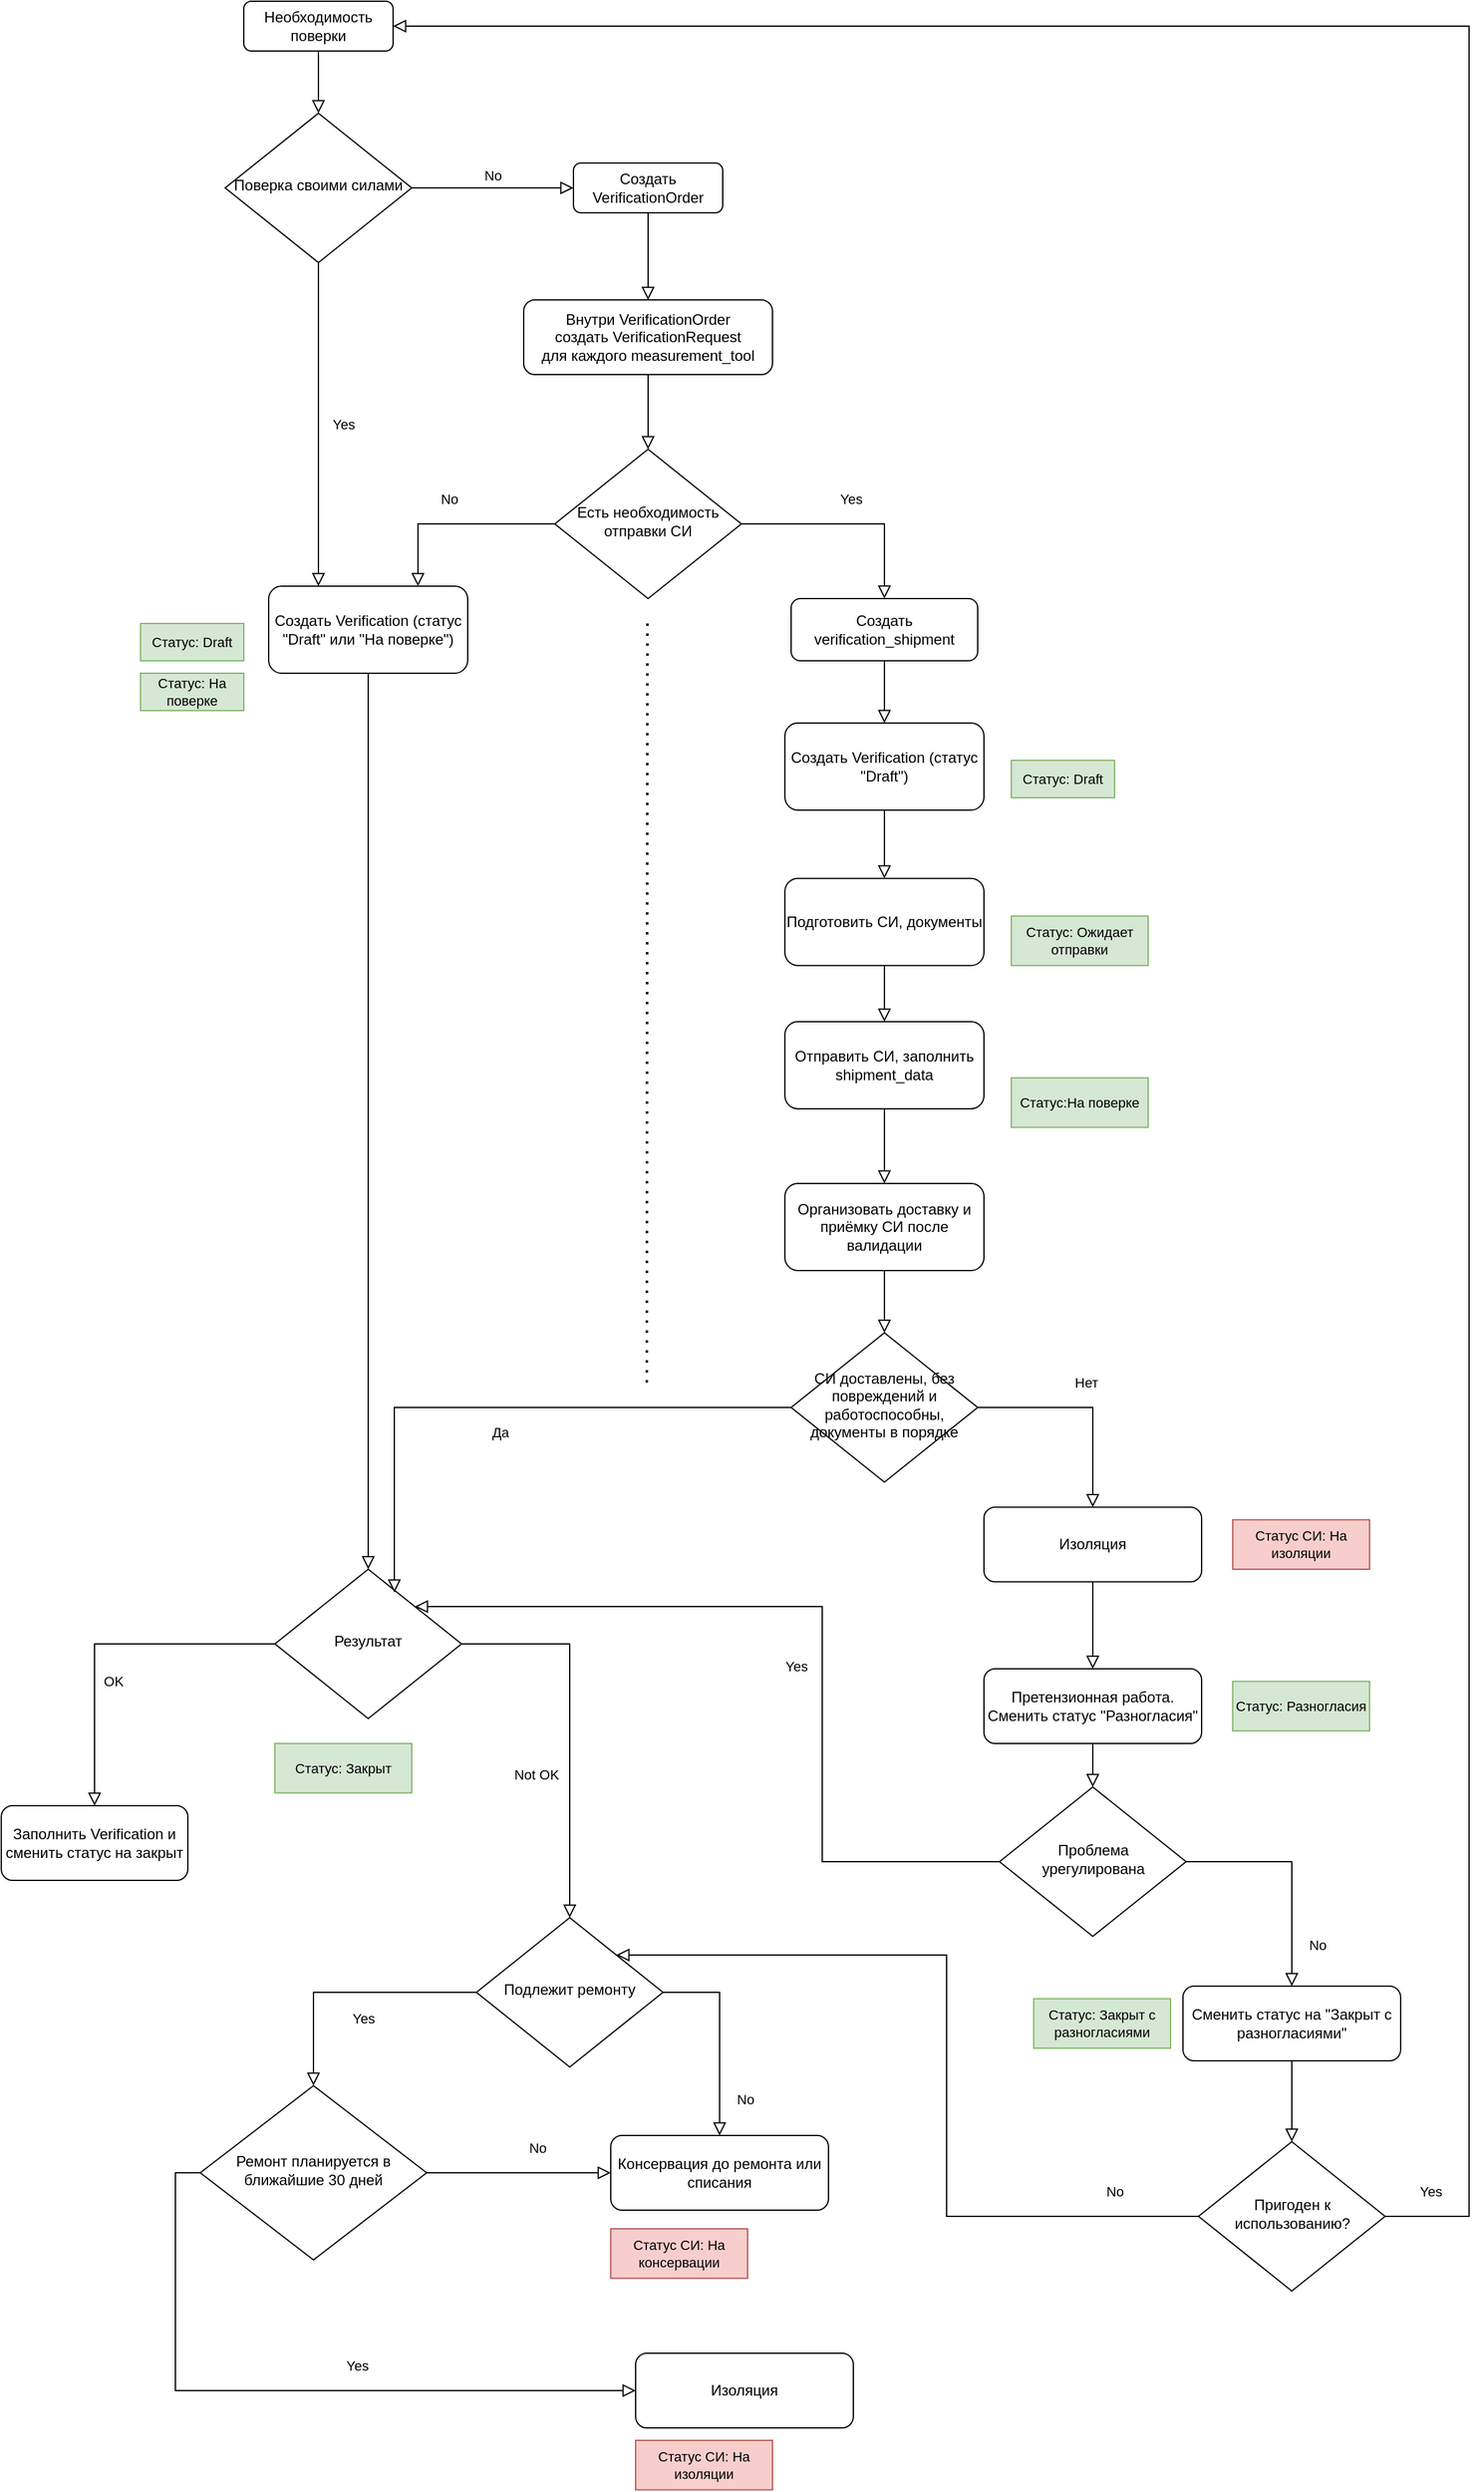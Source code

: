 <mxfile version="20.2.3" type="device"><diagram id="C5RBs43oDa-KdzZeNtuy" name="Page-1"><mxGraphModel dx="1961" dy="687" grid="1" gridSize="10" guides="1" tooltips="1" connect="1" arrows="1" fold="1" page="1" pageScale="1" pageWidth="827" pageHeight="1169" math="0" shadow="0"><root><mxCell id="WIyWlLk6GJQsqaUBKTNV-0"/><mxCell id="WIyWlLk6GJQsqaUBKTNV-1" parent="WIyWlLk6GJQsqaUBKTNV-0"/><mxCell id="WIyWlLk6GJQsqaUBKTNV-2" value="" style="rounded=0;html=1;jettySize=auto;orthogonalLoop=1;fontSize=11;endArrow=block;endFill=0;endSize=8;strokeWidth=1;shadow=0;labelBackgroundColor=none;edgeStyle=orthogonalEdgeStyle;" parent="WIyWlLk6GJQsqaUBKTNV-1" source="WIyWlLk6GJQsqaUBKTNV-3" target="WIyWlLk6GJQsqaUBKTNV-6" edge="1"><mxGeometry relative="1" as="geometry"/></mxCell><mxCell id="WIyWlLk6GJQsqaUBKTNV-3" value="Необходимость поверки" style="rounded=1;whiteSpace=wrap;html=1;fontSize=12;glass=0;strokeWidth=1;shadow=0;" parent="WIyWlLk6GJQsqaUBKTNV-1" vertex="1"><mxGeometry x="115" y="10" width="120" height="40" as="geometry"/></mxCell><mxCell id="WIyWlLk6GJQsqaUBKTNV-4" value="Yes" style="rounded=0;html=1;jettySize=auto;orthogonalLoop=1;fontSize=11;endArrow=block;endFill=0;endSize=8;strokeWidth=1;shadow=0;labelBackgroundColor=none;edgeStyle=orthogonalEdgeStyle;entryX=0.25;entryY=0;entryDx=0;entryDy=0;" parent="WIyWlLk6GJQsqaUBKTNV-1" source="WIyWlLk6GJQsqaUBKTNV-6" target="WIyWlLk6GJQsqaUBKTNV-11" edge="1"><mxGeometry y="20" relative="1" as="geometry"><mxPoint as="offset"/><mxPoint x="220" y="290" as="targetPoint"/></mxGeometry></mxCell><mxCell id="WIyWlLk6GJQsqaUBKTNV-5" value="No" style="edgeStyle=orthogonalEdgeStyle;rounded=0;html=1;jettySize=auto;orthogonalLoop=1;fontSize=11;endArrow=block;endFill=0;endSize=8;strokeWidth=1;shadow=0;labelBackgroundColor=none;" parent="WIyWlLk6GJQsqaUBKTNV-1" source="WIyWlLk6GJQsqaUBKTNV-6" target="WIyWlLk6GJQsqaUBKTNV-7" edge="1"><mxGeometry y="10" relative="1" as="geometry"><mxPoint as="offset"/></mxGeometry></mxCell><mxCell id="WIyWlLk6GJQsqaUBKTNV-6" value="Поверка своими силами" style="rhombus;whiteSpace=wrap;html=1;shadow=0;fontFamily=Helvetica;fontSize=12;align=center;strokeWidth=1;spacing=6;spacingTop=-4;" parent="WIyWlLk6GJQsqaUBKTNV-1" vertex="1"><mxGeometry x="100" y="100" width="150" height="120" as="geometry"/></mxCell><mxCell id="WIyWlLk6GJQsqaUBKTNV-7" value="Создать VerificationOrder" style="rounded=1;whiteSpace=wrap;html=1;fontSize=12;glass=0;strokeWidth=1;shadow=0;" parent="WIyWlLk6GJQsqaUBKTNV-1" vertex="1"><mxGeometry x="380" y="140" width="120" height="40" as="geometry"/></mxCell><mxCell id="WIyWlLk6GJQsqaUBKTNV-11" value="Создать Verification (статус &quot;Draft&quot; или &quot;На поверке&quot;)" style="rounded=1;whiteSpace=wrap;html=1;fontSize=12;glass=0;strokeWidth=1;shadow=0;" parent="WIyWlLk6GJQsqaUBKTNV-1" vertex="1"><mxGeometry x="135" y="480" width="160" height="70" as="geometry"/></mxCell><mxCell id="WIyWlLk6GJQsqaUBKTNV-12" value="Заполнить Verification и сменить статус на закрыт" style="rounded=1;whiteSpace=wrap;html=1;fontSize=12;glass=0;strokeWidth=1;shadow=0;" parent="WIyWlLk6GJQsqaUBKTNV-1" vertex="1"><mxGeometry x="-79.97" y="1460" width="150" height="60" as="geometry"/></mxCell><mxCell id="IrsNi3u9plFmU_Mw5-sa-1" value="Результат" style="rhombus;whiteSpace=wrap;html=1;shadow=0;fontFamily=Helvetica;fontSize=12;align=center;strokeWidth=1;spacing=6;spacingTop=-4;" parent="WIyWlLk6GJQsqaUBKTNV-1" vertex="1"><mxGeometry x="140.03" y="1270" width="150" height="120" as="geometry"/></mxCell><mxCell id="IrsNi3u9plFmU_Mw5-sa-7" value="" style="rounded=0;html=1;jettySize=auto;orthogonalLoop=1;fontSize=11;endArrow=block;endFill=0;endSize=8;strokeWidth=1;shadow=0;labelBackgroundColor=none;edgeStyle=orthogonalEdgeStyle;exitX=0.5;exitY=1;exitDx=0;exitDy=0;entryX=0.5;entryY=0;entryDx=0;entryDy=0;" parent="WIyWlLk6GJQsqaUBKTNV-1" source="WIyWlLk6GJQsqaUBKTNV-11" target="IrsNi3u9plFmU_Mw5-sa-1" edge="1"><mxGeometry relative="1" as="geometry"><mxPoint x="290" y="420" as="sourcePoint"/><mxPoint x="290" y="470" as="targetPoint"/></mxGeometry></mxCell><mxCell id="IrsNi3u9plFmU_Mw5-sa-9" value="OK" style="rounded=0;html=1;jettySize=auto;orthogonalLoop=1;fontSize=11;endArrow=block;endFill=0;endSize=8;strokeWidth=1;shadow=0;labelBackgroundColor=none;edgeStyle=orthogonalEdgeStyle;exitX=0;exitY=0.5;exitDx=0;exitDy=0;entryX=0.5;entryY=0;entryDx=0;entryDy=0;" parent="WIyWlLk6GJQsqaUBKTNV-1" source="IrsNi3u9plFmU_Mw5-sa-1" target="WIyWlLk6GJQsqaUBKTNV-12" edge="1"><mxGeometry x="0.273" y="15" relative="1" as="geometry"><mxPoint as="offset"/><mxPoint x="225" y="1300" as="sourcePoint"/><mxPoint x="215" y="1650" as="targetPoint"/></mxGeometry></mxCell><mxCell id="IrsNi3u9plFmU_Mw5-sa-13" value="Not OK" style="edgeStyle=orthogonalEdgeStyle;rounded=0;html=1;jettySize=auto;orthogonalLoop=1;fontSize=11;endArrow=block;endFill=0;endSize=8;strokeWidth=1;shadow=0;labelBackgroundColor=none;entryX=0.5;entryY=0;entryDx=0;entryDy=0;" parent="WIyWlLk6GJQsqaUBKTNV-1" source="IrsNi3u9plFmU_Mw5-sa-1" target="IrsNi3u9plFmU_Mw5-sa-15" edge="1"><mxGeometry x="0.251" y="-27" relative="1" as="geometry"><mxPoint as="offset"/><mxPoint x="370" y="1540" as="sourcePoint"/><mxPoint x="400" y="1580" as="targetPoint"/></mxGeometry></mxCell><mxCell id="IrsNi3u9plFmU_Mw5-sa-14" value="Консервация до ремонта или списания" style="rounded=1;whiteSpace=wrap;html=1;fontSize=12;glass=0;strokeWidth=1;shadow=0;" parent="WIyWlLk6GJQsqaUBKTNV-1" vertex="1"><mxGeometry x="410" y="1725" width="175" height="60" as="geometry"/></mxCell><mxCell id="IrsNi3u9plFmU_Mw5-sa-15" value="Подлежит ремонту" style="rhombus;whiteSpace=wrap;html=1;shadow=0;fontFamily=Helvetica;fontSize=12;align=center;strokeWidth=1;spacing=6;spacingTop=-4;" parent="WIyWlLk6GJQsqaUBKTNV-1" vertex="1"><mxGeometry x="302" y="1550" width="150" height="120" as="geometry"/></mxCell><mxCell id="IrsNi3u9plFmU_Mw5-sa-17" value="No" style="edgeStyle=orthogonalEdgeStyle;rounded=0;html=1;jettySize=auto;orthogonalLoop=1;fontSize=11;endArrow=block;endFill=0;endSize=8;strokeWidth=1;shadow=0;labelBackgroundColor=none;exitX=1;exitY=0.5;exitDx=0;exitDy=0;entryX=0.5;entryY=0;entryDx=0;entryDy=0;" parent="WIyWlLk6GJQsqaUBKTNV-1" source="IrsNi3u9plFmU_Mw5-sa-15" target="IrsNi3u9plFmU_Mw5-sa-14" edge="1"><mxGeometry x="0.639" y="20" relative="1" as="geometry"><mxPoint as="offset"/><mxPoint x="320" y="1710" as="sourcePoint"/><mxPoint x="392" y="1750" as="targetPoint"/></mxGeometry></mxCell><mxCell id="IrsNi3u9plFmU_Mw5-sa-18" value="Yes" style="edgeStyle=orthogonalEdgeStyle;rounded=0;html=1;jettySize=auto;orthogonalLoop=1;fontSize=11;endArrow=block;endFill=0;endSize=8;strokeWidth=1;shadow=0;labelBackgroundColor=none;" parent="WIyWlLk6GJQsqaUBKTNV-1" source="IrsNi3u9plFmU_Mw5-sa-15" target="IrsNi3u9plFmU_Mw5-sa-19" edge="1"><mxGeometry x="-0.111" y="21" relative="1" as="geometry"><mxPoint as="offset"/><mxPoint x="212" y="1770" as="sourcePoint"/><mxPoint x="222" y="1790" as="targetPoint"/></mxGeometry></mxCell><mxCell id="IrsNi3u9plFmU_Mw5-sa-19" value="Ремонт планируется в ближайшие 30 дней" style="rhombus;whiteSpace=wrap;html=1;shadow=0;fontFamily=Helvetica;fontSize=12;align=center;strokeWidth=1;spacing=6;spacingTop=-4;" parent="WIyWlLk6GJQsqaUBKTNV-1" vertex="1"><mxGeometry x="80" y="1685" width="182" height="140" as="geometry"/></mxCell><mxCell id="IrsNi3u9plFmU_Mw5-sa-24" value="Yes" style="edgeStyle=orthogonalEdgeStyle;rounded=0;html=1;jettySize=auto;orthogonalLoop=1;fontSize=11;endArrow=block;endFill=0;endSize=8;strokeWidth=1;shadow=0;labelBackgroundColor=none;exitX=0;exitY=0.5;exitDx=0;exitDy=0;entryX=0;entryY=0.5;entryDx=0;entryDy=0;" parent="WIyWlLk6GJQsqaUBKTNV-1" source="IrsNi3u9plFmU_Mw5-sa-19" target="IrsNi3u9plFmU_Mw5-sa-26" edge="1"><mxGeometry x="0.205" y="20" relative="1" as="geometry"><mxPoint as="offset"/><mxPoint x="232" y="1930" as="sourcePoint"/><mxPoint x="132" y="1990" as="targetPoint"/></mxGeometry></mxCell><mxCell id="IrsNi3u9plFmU_Mw5-sa-25" value="No" style="edgeStyle=orthogonalEdgeStyle;rounded=0;html=1;jettySize=auto;orthogonalLoop=1;fontSize=11;endArrow=block;endFill=0;endSize=8;strokeWidth=1;shadow=0;labelBackgroundColor=none;exitX=1;exitY=0.5;exitDx=0;exitDy=0;entryX=0;entryY=0.5;entryDx=0;entryDy=0;" parent="WIyWlLk6GJQsqaUBKTNV-1" source="IrsNi3u9plFmU_Mw5-sa-19" target="IrsNi3u9plFmU_Mw5-sa-14" edge="1"><mxGeometry x="0.205" y="20" relative="1" as="geometry"><mxPoint as="offset"/><mxPoint x="391" y="1940" as="sourcePoint"/><mxPoint x="292" y="1990" as="targetPoint"/></mxGeometry></mxCell><mxCell id="IrsNi3u9plFmU_Mw5-sa-26" value="Изоляция" style="rounded=1;whiteSpace=wrap;html=1;fontSize=12;glass=0;strokeWidth=1;shadow=0;" parent="WIyWlLk6GJQsqaUBKTNV-1" vertex="1"><mxGeometry x="430" y="1900" width="175" height="60" as="geometry"/></mxCell><mxCell id="NWPuZe0-u7FdvO_SDzyc-0" value="Есть необходимость отправки СИ" style="rhombus;whiteSpace=wrap;html=1;shadow=0;fontFamily=Helvetica;fontSize=12;align=center;strokeWidth=1;spacing=6;spacingTop=-4;" parent="WIyWlLk6GJQsqaUBKTNV-1" vertex="1"><mxGeometry x="365" y="370" width="150" height="120" as="geometry"/></mxCell><mxCell id="NWPuZe0-u7FdvO_SDzyc-2" value="No" style="edgeStyle=orthogonalEdgeStyle;rounded=0;html=1;jettySize=auto;orthogonalLoop=1;fontSize=11;endArrow=block;endFill=0;endSize=8;strokeWidth=1;shadow=0;labelBackgroundColor=none;exitX=0;exitY=0.5;exitDx=0;exitDy=0;entryX=0.75;entryY=0;entryDx=0;entryDy=0;" parent="WIyWlLk6GJQsqaUBKTNV-1" source="NWPuZe0-u7FdvO_SDzyc-0" target="WIyWlLk6GJQsqaUBKTNV-11" edge="1"><mxGeometry x="0.063" y="-20" relative="1" as="geometry"><mxPoint as="offset"/><mxPoint x="313" y="410" as="sourcePoint"/><mxPoint x="398" y="410" as="targetPoint"/></mxGeometry></mxCell><mxCell id="NWPuZe0-u7FdvO_SDzyc-3" value="Yes" style="rounded=0;html=1;jettySize=auto;orthogonalLoop=1;fontSize=11;endArrow=block;endFill=0;endSize=8;strokeWidth=1;shadow=0;labelBackgroundColor=none;edgeStyle=orthogonalEdgeStyle;entryX=0.5;entryY=0;entryDx=0;entryDy=0;" parent="WIyWlLk6GJQsqaUBKTNV-1" source="NWPuZe0-u7FdvO_SDzyc-0" target="NWPuZe0-u7FdvO_SDzyc-5" edge="1"><mxGeometry y="20" relative="1" as="geometry"><mxPoint as="offset"/><mxPoint x="735.5" y="585" as="targetPoint"/><mxPoint x="758.5" y="535" as="sourcePoint"/></mxGeometry></mxCell><mxCell id="NWPuZe0-u7FdvO_SDzyc-5" value="Создать verification_shipment" style="rounded=1;whiteSpace=wrap;html=1;fontSize=12;glass=0;strokeWidth=1;shadow=0;" parent="WIyWlLk6GJQsqaUBKTNV-1" vertex="1"><mxGeometry x="555" y="490" width="150" height="50" as="geometry"/></mxCell><mxCell id="NWPuZe0-u7FdvO_SDzyc-7" value="" style="rounded=0;html=1;jettySize=auto;orthogonalLoop=1;fontSize=11;endArrow=block;endFill=0;endSize=8;strokeWidth=1;shadow=0;labelBackgroundColor=none;edgeStyle=orthogonalEdgeStyle;" parent="WIyWlLk6GJQsqaUBKTNV-1" source="NWPuZe0-u7FdvO_SDzyc-5" target="Ezww3RQB-s3_Kbb7Q-9G-2" edge="1"><mxGeometry relative="1" as="geometry"><mxPoint x="203.5" y="635" as="sourcePoint"/><mxPoint x="418.5" y="590" as="targetPoint"/></mxGeometry></mxCell><mxCell id="NWPuZe0-u7FdvO_SDzyc-8" value="&lt;div&gt;Внутри VerificationOrder&lt;/div&gt;&lt;div&gt;создать VerificationRequest&lt;/div&gt;&lt;div&gt;для каждого measurement_tool&lt;/div&gt;" style="rounded=1;whiteSpace=wrap;html=1;fontSize=12;glass=0;strokeWidth=1;shadow=0;" parent="WIyWlLk6GJQsqaUBKTNV-1" vertex="1"><mxGeometry x="340" y="250" width="200" height="60" as="geometry"/></mxCell><mxCell id="NWPuZe0-u7FdvO_SDzyc-9" value="" style="rounded=0;html=1;jettySize=auto;orthogonalLoop=1;fontSize=11;endArrow=block;endFill=0;endSize=8;strokeWidth=1;shadow=0;labelBackgroundColor=none;edgeStyle=orthogonalEdgeStyle;" parent="WIyWlLk6GJQsqaUBKTNV-1" source="WIyWlLk6GJQsqaUBKTNV-7" target="NWPuZe0-u7FdvO_SDzyc-8" edge="1"><mxGeometry relative="1" as="geometry"><mxPoint x="564" y="220" as="sourcePoint"/><mxPoint x="457.5" y="220" as="targetPoint"/></mxGeometry></mxCell><mxCell id="NWPuZe0-u7FdvO_SDzyc-11" value="" style="rounded=0;html=1;jettySize=auto;orthogonalLoop=1;fontSize=11;endArrow=block;endFill=0;endSize=8;strokeWidth=1;shadow=0;labelBackgroundColor=none;edgeStyle=orthogonalEdgeStyle;" parent="WIyWlLk6GJQsqaUBKTNV-1" source="NWPuZe0-u7FdvO_SDzyc-8" target="NWPuZe0-u7FdvO_SDzyc-0" edge="1"><mxGeometry relative="1" as="geometry"><mxPoint x="510" y="170" as="sourcePoint"/><mxPoint x="590.0" y="170" as="targetPoint"/></mxGeometry></mxCell><mxCell id="Ezww3RQB-s3_Kbb7Q-9G-0" value="Статус: Draft" style="rounded=0;whiteSpace=wrap;html=1;fillColor=#d5e8d4;strokeColor=#82b366;fontSize=11;" parent="WIyWlLk6GJQsqaUBKTNV-1" vertex="1"><mxGeometry x="32" y="510" width="83" height="30" as="geometry"/></mxCell><mxCell id="Ezww3RQB-s3_Kbb7Q-9G-2" value="Создать Verification (статус &quot;Draft&quot;)" style="rounded=1;whiteSpace=wrap;html=1;fontSize=12;glass=0;strokeWidth=1;shadow=0;" parent="WIyWlLk6GJQsqaUBKTNV-1" vertex="1"><mxGeometry x="550" y="590" width="160" height="70" as="geometry"/></mxCell><mxCell id="Ezww3RQB-s3_Kbb7Q-9G-3" value="" style="endArrow=none;dashed=1;html=1;dashPattern=1 3;strokeWidth=2;rounded=0;fontSize=11;" parent="WIyWlLk6GJQsqaUBKTNV-1" edge="1"><mxGeometry width="50" height="50" relative="1" as="geometry"><mxPoint x="439" y="1120" as="sourcePoint"/><mxPoint x="439.44" y="510" as="targetPoint"/></mxGeometry></mxCell><mxCell id="Ezww3RQB-s3_Kbb7Q-9G-4" value="Статус: На поверке" style="rounded=0;whiteSpace=wrap;html=1;fillColor=#d5e8d4;strokeColor=#82b366;fontSize=11;" parent="WIyWlLk6GJQsqaUBKTNV-1" vertex="1"><mxGeometry x="32" y="550" width="83" height="30" as="geometry"/></mxCell><mxCell id="Ezww3RQB-s3_Kbb7Q-9G-6" value="Статус: Ожидает отправки" style="rounded=0;whiteSpace=wrap;html=1;fillColor=#d5e8d4;strokeColor=#82b366;fontSize=11;" parent="WIyWlLk6GJQsqaUBKTNV-1" vertex="1"><mxGeometry x="732" y="745.12" width="110" height="39.76" as="geometry"/></mxCell><mxCell id="Ezww3RQB-s3_Kbb7Q-9G-7" value="Подготовить СИ, документы" style="rounded=1;whiteSpace=wrap;html=1;fontSize=12;glass=0;strokeWidth=1;shadow=0;" parent="WIyWlLk6GJQsqaUBKTNV-1" vertex="1"><mxGeometry x="550" y="714.88" width="160" height="70" as="geometry"/></mxCell><mxCell id="Ezww3RQB-s3_Kbb7Q-9G-9" value="" style="rounded=0;html=1;jettySize=auto;orthogonalLoop=1;fontSize=11;endArrow=block;endFill=0;endSize=8;strokeWidth=1;shadow=0;labelBackgroundColor=none;edgeStyle=orthogonalEdgeStyle;" parent="WIyWlLk6GJQsqaUBKTNV-1" source="Ezww3RQB-s3_Kbb7Q-9G-2" target="Ezww3RQB-s3_Kbb7Q-9G-7" edge="1"><mxGeometry relative="1" as="geometry"><mxPoint x="225" y="635" as="sourcePoint"/><mxPoint x="225" y="1055" as="targetPoint"/></mxGeometry></mxCell><mxCell id="Ezww3RQB-s3_Kbb7Q-9G-10" value="Статус:На поверке" style="rounded=0;whiteSpace=wrap;html=1;fillColor=#d5e8d4;strokeColor=#82b366;fontSize=11;" parent="WIyWlLk6GJQsqaUBKTNV-1" vertex="1"><mxGeometry x="732" y="875.12" width="110" height="39.76" as="geometry"/></mxCell><mxCell id="Ezww3RQB-s3_Kbb7Q-9G-12" value="Статус: Draft" style="rounded=0;whiteSpace=wrap;html=1;fillColor=#d5e8d4;strokeColor=#82b366;fontSize=11;" parent="WIyWlLk6GJQsqaUBKTNV-1" vertex="1"><mxGeometry x="732" y="620" width="83" height="30" as="geometry"/></mxCell><mxCell id="Ezww3RQB-s3_Kbb7Q-9G-13" value="Отправить СИ, заполнить shipment_data" style="rounded=1;whiteSpace=wrap;html=1;fontSize=12;glass=0;strokeWidth=1;shadow=0;" parent="WIyWlLk6GJQsqaUBKTNV-1" vertex="1"><mxGeometry x="550" y="830" width="160" height="70" as="geometry"/></mxCell><mxCell id="Ezww3RQB-s3_Kbb7Q-9G-14" value="" style="rounded=0;html=1;jettySize=auto;orthogonalLoop=1;fontSize=11;endArrow=block;endFill=0;endSize=8;strokeWidth=1;shadow=0;labelBackgroundColor=none;edgeStyle=orthogonalEdgeStyle;" parent="WIyWlLk6GJQsqaUBKTNV-1" source="Ezww3RQB-s3_Kbb7Q-9G-7" target="Ezww3RQB-s3_Kbb7Q-9G-13" edge="1"><mxGeometry relative="1" as="geometry"><mxPoint x="430.0" y="635" as="sourcePoint"/><mxPoint x="430.0" y="705" as="targetPoint"/></mxGeometry></mxCell><mxCell id="Ezww3RQB-s3_Kbb7Q-9G-18" value="" style="rounded=0;html=1;jettySize=auto;orthogonalLoop=1;fontSize=11;endArrow=block;endFill=0;endSize=8;strokeWidth=1;shadow=0;labelBackgroundColor=none;edgeStyle=orthogonalEdgeStyle;" parent="WIyWlLk6GJQsqaUBKTNV-1" source="Ezww3RQB-s3_Kbb7Q-9G-13" edge="1"><mxGeometry relative="1" as="geometry"><mxPoint x="225" y="560" as="sourcePoint"/><mxPoint x="630" y="960.0" as="targetPoint"/></mxGeometry></mxCell><mxCell id="Ezww3RQB-s3_Kbb7Q-9G-19" value="Организовать доставку и приёмку СИ после валидации" style="rounded=1;whiteSpace=wrap;html=1;fontSize=12;glass=0;strokeWidth=1;shadow=0;" parent="WIyWlLk6GJQsqaUBKTNV-1" vertex="1"><mxGeometry x="550" y="960" width="160" height="70" as="geometry"/></mxCell><mxCell id="Ezww3RQB-s3_Kbb7Q-9G-20" value="СИ доставлены, без повреждений и работоспособны, документы в порядке" style="rhombus;whiteSpace=wrap;html=1;shadow=0;fontFamily=Helvetica;fontSize=12;align=center;strokeWidth=1;spacing=6;spacingTop=-4;" parent="WIyWlLk6GJQsqaUBKTNV-1" vertex="1"><mxGeometry x="555" y="1080" width="150" height="120" as="geometry"/></mxCell><mxCell id="Ezww3RQB-s3_Kbb7Q-9G-22" value="Да" style="rounded=0;html=1;jettySize=auto;orthogonalLoop=1;fontSize=11;endArrow=block;endFill=0;endSize=8;strokeWidth=1;shadow=0;labelBackgroundColor=none;edgeStyle=orthogonalEdgeStyle;entryX=0.64;entryY=0.156;entryDx=0;entryDy=0;entryPerimeter=0;" parent="WIyWlLk6GJQsqaUBKTNV-1" source="Ezww3RQB-s3_Kbb7Q-9G-20" target="IrsNi3u9plFmU_Mw5-sa-1" edge="1"><mxGeometry y="20" relative="1" as="geometry"><mxPoint as="offset"/><mxPoint x="630" y="1355.0" as="sourcePoint"/><mxPoint x="480" y="1200" as="targetPoint"/></mxGeometry></mxCell><mxCell id="Ezww3RQB-s3_Kbb7Q-9G-23" value="" style="rounded=0;html=1;jettySize=auto;orthogonalLoop=1;fontSize=11;endArrow=block;endFill=0;endSize=8;strokeWidth=1;shadow=0;labelBackgroundColor=none;edgeStyle=orthogonalEdgeStyle;" parent="WIyWlLk6GJQsqaUBKTNV-1" source="Ezww3RQB-s3_Kbb7Q-9G-19" target="Ezww3RQB-s3_Kbb7Q-9G-20" edge="1"><mxGeometry relative="1" as="geometry"><mxPoint x="305" y="1205" as="sourcePoint"/><mxPoint x="640.0" y="1205" as="targetPoint"/></mxGeometry></mxCell><mxCell id="Ezww3RQB-s3_Kbb7Q-9G-24" value="Нет" style="rounded=0;html=1;jettySize=auto;orthogonalLoop=1;fontSize=11;endArrow=block;endFill=0;endSize=8;strokeWidth=1;shadow=0;labelBackgroundColor=none;edgeStyle=orthogonalEdgeStyle;exitX=1;exitY=0.5;exitDx=0;exitDy=0;entryX=0.5;entryY=0;entryDx=0;entryDy=0;" parent="WIyWlLk6GJQsqaUBKTNV-1" source="Ezww3RQB-s3_Kbb7Q-9G-20" target="QsTDQtARPfXB_9OG6geg-2" edge="1"><mxGeometry y="20" relative="1" as="geometry"><mxPoint as="offset"/><mxPoint x="645.0" y="1355" as="sourcePoint"/><mxPoint x="798" y="1210" as="targetPoint"/></mxGeometry></mxCell><mxCell id="57FvAC4W3q10Dd6X4-_X-2" value="Статус: Закрыт" style="rounded=0;whiteSpace=wrap;html=1;fillColor=#d5e8d4;strokeColor=#82b366;fontSize=11;" parent="WIyWlLk6GJQsqaUBKTNV-1" vertex="1"><mxGeometry x="140" y="1410" width="110" height="39.76" as="geometry"/></mxCell><mxCell id="57FvAC4W3q10Dd6X4-_X-3" value="Статус: Разногласия" style="rounded=0;whiteSpace=wrap;html=1;fillColor=#d5e8d4;strokeColor=#82b366;fontSize=11;" parent="WIyWlLk6GJQsqaUBKTNV-1" vertex="1"><mxGeometry x="910" y="1360.12" width="110" height="39.76" as="geometry"/></mxCell><mxCell id="57FvAC4W3q10Dd6X4-_X-4" value="Претензионная работа. Сменить статус &quot;Разногласия&quot;" style="rounded=1;whiteSpace=wrap;html=1;fontSize=12;glass=0;strokeWidth=1;shadow=0;" parent="WIyWlLk6GJQsqaUBKTNV-1" vertex="1"><mxGeometry x="710" y="1350" width="175" height="60" as="geometry"/></mxCell><mxCell id="57FvAC4W3q10Dd6X4-_X-10" value="Статус СИ: На консервации" style="rounded=0;whiteSpace=wrap;html=1;fillColor=#f8cecc;strokeColor=#b85450;fontSize=11;" parent="WIyWlLk6GJQsqaUBKTNV-1" vertex="1"><mxGeometry x="410" y="1800" width="110" height="39.76" as="geometry"/></mxCell><mxCell id="57FvAC4W3q10Dd6X4-_X-11" value="Статус СИ: На изоляции" style="rounded=0;whiteSpace=wrap;html=1;fillColor=#f8cecc;strokeColor=#b85450;fontSize=11;" parent="WIyWlLk6GJQsqaUBKTNV-1" vertex="1"><mxGeometry x="430" y="1970" width="110" height="39.76" as="geometry"/></mxCell><mxCell id="QsTDQtARPfXB_9OG6geg-2" value="Изоляция" style="rounded=1;whiteSpace=wrap;html=1;fontSize=12;glass=0;strokeWidth=1;shadow=0;" vertex="1" parent="WIyWlLk6GJQsqaUBKTNV-1"><mxGeometry x="710" y="1220.12" width="175" height="60" as="geometry"/></mxCell><mxCell id="QsTDQtARPfXB_9OG6geg-3" value="Статус СИ: На изоляции" style="rounded=0;whiteSpace=wrap;html=1;fillColor=#f8cecc;strokeColor=#b85450;fontSize=11;" vertex="1" parent="WIyWlLk6GJQsqaUBKTNV-1"><mxGeometry x="910" y="1230.24" width="110" height="39.76" as="geometry"/></mxCell><mxCell id="QsTDQtARPfXB_9OG6geg-7" value="" style="rounded=0;html=1;jettySize=auto;orthogonalLoop=1;fontSize=11;endArrow=block;endFill=0;endSize=8;strokeWidth=1;shadow=0;labelBackgroundColor=none;edgeStyle=orthogonalEdgeStyle;exitX=0.5;exitY=1;exitDx=0;exitDy=0;" edge="1" parent="WIyWlLk6GJQsqaUBKTNV-1" source="57FvAC4W3q10Dd6X4-_X-4" target="QsTDQtARPfXB_9OG6geg-8"><mxGeometry relative="1" as="geometry"><mxPoint x="732" y="1200" as="sourcePoint"/><mxPoint x="798" y="1560" as="targetPoint"/></mxGeometry></mxCell><mxCell id="QsTDQtARPfXB_9OG6geg-8" value="Проблема урегулирована" style="rhombus;whiteSpace=wrap;html=1;shadow=0;fontFamily=Helvetica;fontSize=12;align=center;strokeWidth=1;spacing=6;spacingTop=-4;" vertex="1" parent="WIyWlLk6GJQsqaUBKTNV-1"><mxGeometry x="722.5" y="1445" width="150" height="120" as="geometry"/></mxCell><mxCell id="QsTDQtARPfXB_9OG6geg-9" value="" style="rounded=0;html=1;jettySize=auto;orthogonalLoop=1;fontSize=11;endArrow=block;endFill=0;endSize=8;strokeWidth=1;shadow=0;labelBackgroundColor=none;edgeStyle=orthogonalEdgeStyle;exitX=0.5;exitY=1;exitDx=0;exitDy=0;entryX=0.5;entryY=0;entryDx=0;entryDy=0;" edge="1" parent="WIyWlLk6GJQsqaUBKTNV-1" source="QsTDQtARPfXB_9OG6geg-2" target="57FvAC4W3q10Dd6X4-_X-4"><mxGeometry relative="1" as="geometry"><mxPoint x="860" y="1870" as="sourcePoint"/><mxPoint x="860" y="2369.88" as="targetPoint"/></mxGeometry></mxCell><mxCell id="QsTDQtARPfXB_9OG6geg-12" value="Yes" style="edgeStyle=orthogonalEdgeStyle;rounded=0;html=1;jettySize=auto;orthogonalLoop=1;fontSize=11;endArrow=block;endFill=0;endSize=8;strokeWidth=1;shadow=0;labelBackgroundColor=none;exitX=0;exitY=0.5;exitDx=0;exitDy=0;entryX=1;entryY=0;entryDx=0;entryDy=0;" edge="1" parent="WIyWlLk6GJQsqaUBKTNV-1" source="QsTDQtARPfXB_9OG6geg-8" target="IrsNi3u9plFmU_Mw5-sa-1"><mxGeometry x="-0.111" y="21" relative="1" as="geometry"><mxPoint as="offset"/><mxPoint x="736" y="1440" as="sourcePoint"/><mxPoint x="300" y="1280" as="targetPoint"/><Array as="points"><mxPoint x="580" y="1505"/><mxPoint x="580" y="1300"/></Array></mxGeometry></mxCell><mxCell id="QsTDQtARPfXB_9OG6geg-13" value="No" style="edgeStyle=orthogonalEdgeStyle;rounded=0;html=1;jettySize=auto;orthogonalLoop=1;fontSize=11;endArrow=block;endFill=0;endSize=8;strokeWidth=1;shadow=0;labelBackgroundColor=none;exitX=1;exitY=0.5;exitDx=0;exitDy=0;entryX=0.5;entryY=0;entryDx=0;entryDy=0;" edge="1" parent="WIyWlLk6GJQsqaUBKTNV-1" source="QsTDQtARPfXB_9OG6geg-8" target="QsTDQtARPfXB_9OG6geg-14"><mxGeometry x="0.639" y="20" relative="1" as="geometry"><mxPoint as="offset"/><mxPoint x="920" y="1530" as="sourcePoint"/><mxPoint x="970" y="1590" as="targetPoint"/></mxGeometry></mxCell><mxCell id="QsTDQtARPfXB_9OG6geg-14" value="Сменить статус на &quot;Закрыт с разногласиями&quot;" style="rounded=1;whiteSpace=wrap;html=1;fontSize=12;glass=0;strokeWidth=1;shadow=0;" vertex="1" parent="WIyWlLk6GJQsqaUBKTNV-1"><mxGeometry x="870" y="1605" width="175" height="60" as="geometry"/></mxCell><mxCell id="QsTDQtARPfXB_9OG6geg-15" value="Статус: Закрыт с разногласиями" style="rounded=0;whiteSpace=wrap;html=1;fillColor=#d5e8d4;strokeColor=#82b366;fontSize=11;" vertex="1" parent="WIyWlLk6GJQsqaUBKTNV-1"><mxGeometry x="750" y="1615.12" width="110" height="39.76" as="geometry"/></mxCell><mxCell id="QsTDQtARPfXB_9OG6geg-17" value="Пригоден к использованию?" style="rhombus;whiteSpace=wrap;html=1;shadow=0;fontFamily=Helvetica;fontSize=12;align=center;strokeWidth=1;spacing=6;spacingTop=-4;" vertex="1" parent="WIyWlLk6GJQsqaUBKTNV-1"><mxGeometry x="882.5" y="1730" width="150" height="120" as="geometry"/></mxCell><mxCell id="QsTDQtARPfXB_9OG6geg-19" value="No" style="edgeStyle=orthogonalEdgeStyle;rounded=0;html=1;jettySize=auto;orthogonalLoop=1;fontSize=11;endArrow=block;endFill=0;endSize=8;strokeWidth=1;shadow=0;labelBackgroundColor=none;exitX=0;exitY=0.5;exitDx=0;exitDy=0;entryX=1;entryY=0;entryDx=0;entryDy=0;" edge="1" parent="WIyWlLk6GJQsqaUBKTNV-1" source="QsTDQtARPfXB_9OG6geg-17" target="IrsNi3u9plFmU_Mw5-sa-15"><mxGeometry x="-0.801" y="-20" relative="1" as="geometry"><mxPoint as="offset"/><mxPoint x="677" y="1700" as="sourcePoint"/><mxPoint x="762" y="1800" as="targetPoint"/><Array as="points"><mxPoint x="680" y="1790"/><mxPoint x="680" y="1580"/></Array></mxGeometry></mxCell><mxCell id="QsTDQtARPfXB_9OG6geg-20" value="" style="rounded=0;html=1;jettySize=auto;orthogonalLoop=1;fontSize=11;endArrow=block;endFill=0;endSize=8;strokeWidth=1;shadow=0;labelBackgroundColor=none;edgeStyle=orthogonalEdgeStyle;exitX=0.5;exitY=1;exitDx=0;exitDy=0;entryX=0.5;entryY=0;entryDx=0;entryDy=0;" edge="1" parent="WIyWlLk6GJQsqaUBKTNV-1" source="QsTDQtARPfXB_9OG6geg-14" target="QsTDQtARPfXB_9OG6geg-17"><mxGeometry relative="1" as="geometry"><mxPoint x="964.38" y="1710.0" as="sourcePoint"/><mxPoint x="964.38" y="1745.0" as="targetPoint"/></mxGeometry></mxCell><mxCell id="QsTDQtARPfXB_9OG6geg-21" value="Yes" style="edgeStyle=orthogonalEdgeStyle;rounded=0;html=1;jettySize=auto;orthogonalLoop=1;fontSize=11;endArrow=block;endFill=0;endSize=8;strokeWidth=1;shadow=0;labelBackgroundColor=none;exitX=1;exitY=0.5;exitDx=0;exitDy=0;entryX=1;entryY=0.5;entryDx=0;entryDy=0;" edge="1" parent="WIyWlLk6GJQsqaUBKTNV-1" source="QsTDQtARPfXB_9OG6geg-17" target="WIyWlLk6GJQsqaUBKTNV-3"><mxGeometry x="-0.973" y="20" relative="1" as="geometry"><mxPoint as="offset"/><mxPoint x="1353" y="1680" as="sourcePoint"/><mxPoint x="885" y="1470" as="targetPoint"/><Array as="points"><mxPoint x="1100" y="1790"/><mxPoint x="1100" y="30"/></Array></mxGeometry></mxCell></root></mxGraphModel></diagram></mxfile>